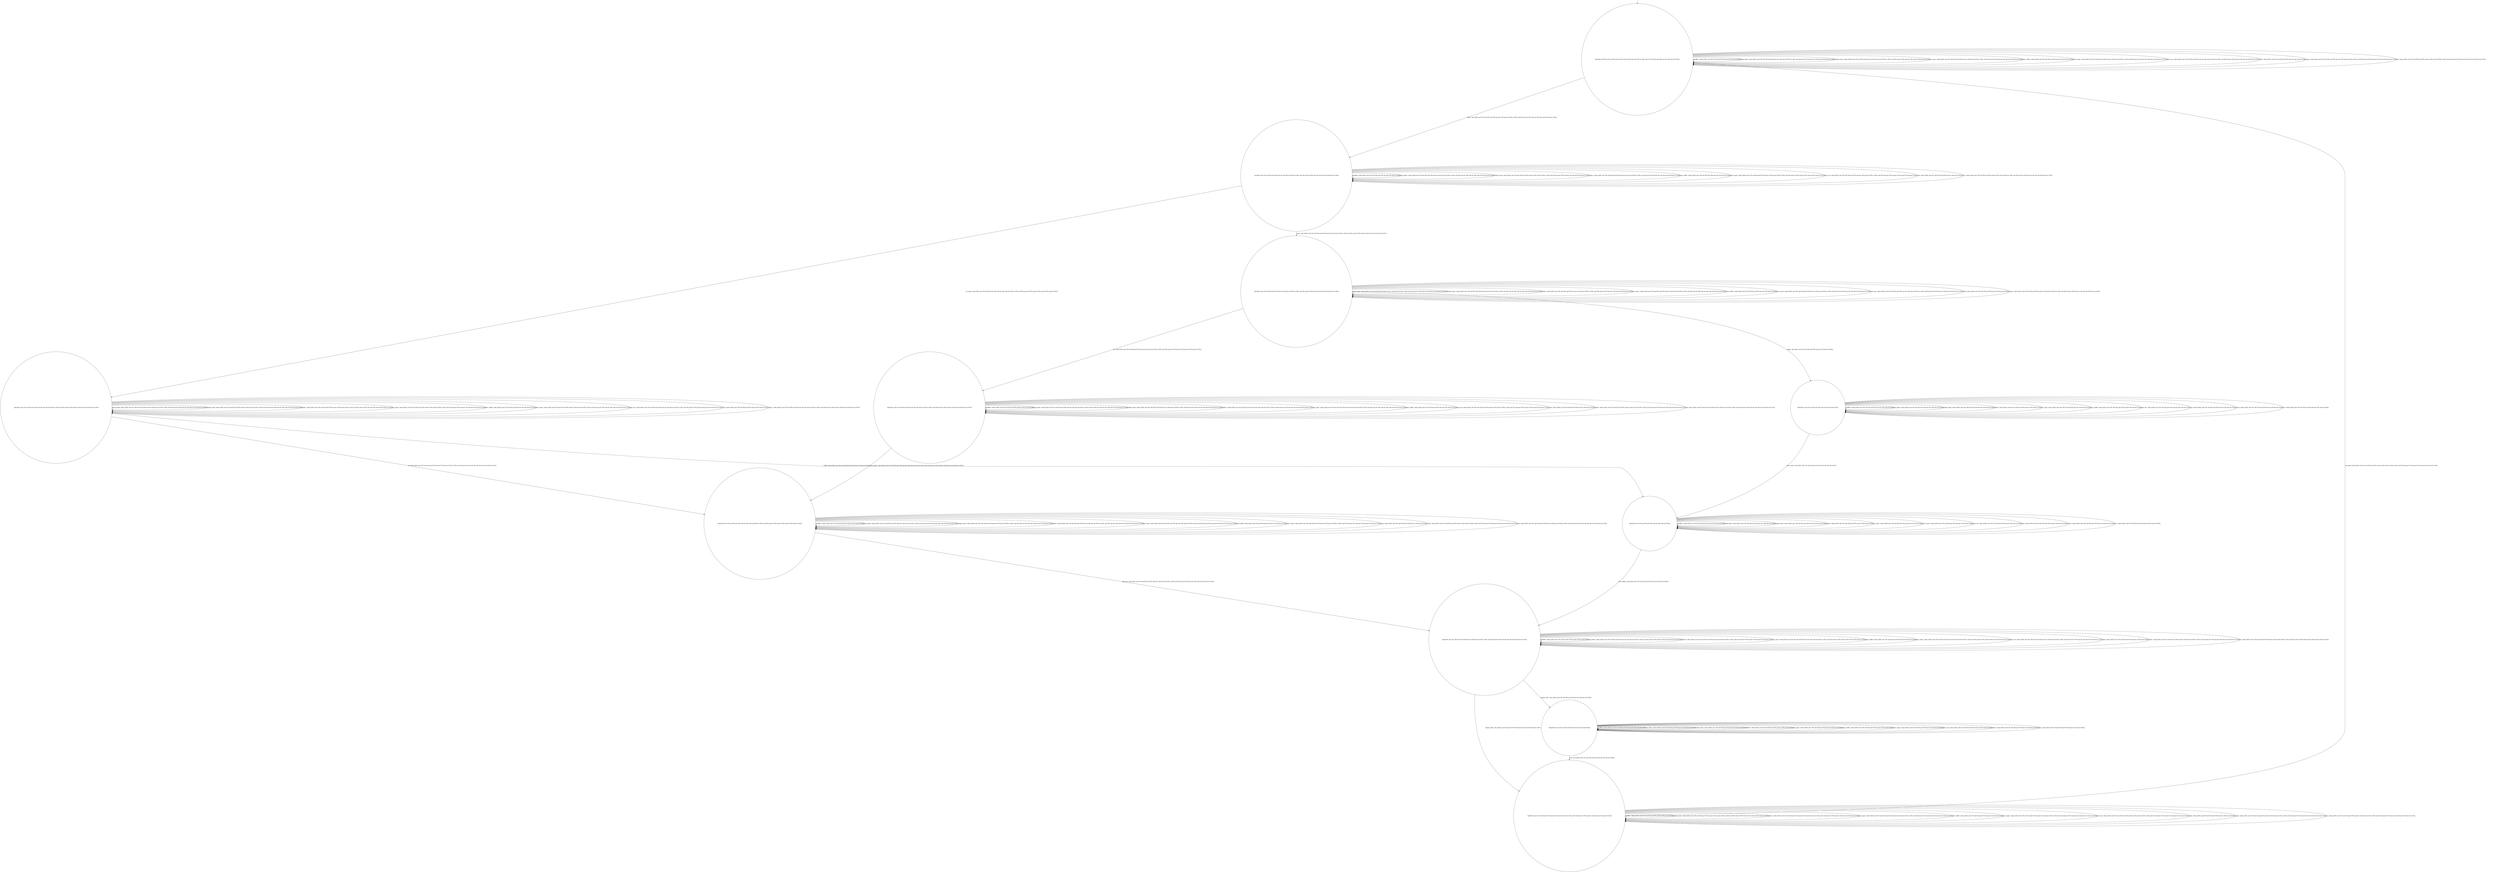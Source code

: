 digraph g {
	edge [lblstyle="above, sloped"];
	s0 [shape="circle" label="0@[((DOL and TEA and not TON and not CAP and not EUR and not COF) or (DOL and COF and TEA and TON and not CAP and not EUR))]"];
	s1 [shape="circle" label="1@[((DOL and COF and TEA and TON and not CAP and not EUR) or (DOL and TEA and not TON and not CAP and not EUR and not COF))]"];
	s2 [shape="circle" label="2@[((DOL and COF and TEA and TON and not CAP and not EUR) or (DOL and TEA and not TON and not CAP and not EUR and not COF))]"];
	s3 [shape="circle" label="3@[((DOL and COF and TEA and TON and not CAP and not EUR) or (DOL and TEA and not TON and not CAP and not EUR and not COF))]"];
	s4 [shape="circle" label="4@[((DOL and COF and TEA and TON and not CAP and not EUR) or (DOL and TEA and not TON and not CAP and not EUR and not COF))]"];
	s5 [shape="circle" label="5@[((DOL and COF and TEA and TON and not CAP and not EUR) or (DOL and TEA and not TON and not CAP and not EUR and not COF))]"];
	s6 [shape="circle" label="6@[((DOL and COF and TEA and TON and not CAP and not EUR) or (DOL and TEA and not TON and not CAP and not EUR and not COF))]"];
	s7 [shape="circle" label="7@[((DOL and COF and TEA and TON and not CAP and not EUR) or (DOL and TEA and not TON and not CAP and not EUR and not COF))]"];
	s8 [shape="circle" label="8@[((DOL and COF and TEA and TON and not CAP and not EUR))]"];
	s9 [shape="circle" label="9@[((DOL and COF and TEA and TON and not CAP and not EUR))]"];
	s10 [shape="circle" label="10@[((DOL and COF and TEA and TON and not CAP and not EUR))]"];
	s0 -> s0 [label="coffee / nok() [((DOL and COF and TEA and TON and not CAP and not EUR))]"];
	s0 -> s0 [label="cup_taken / nok() [((DOL and COF and TEA and TON and not CAP and not EUR) or (DOL and TEA and not TON and not CAP and not EUR and not COF))]"];
	s0 -> s0 [label="display_done / nok() [((DOL and COF and TEA and TON and not CAP and not EUR) or (DOL and TEA and not TON and not CAP and not EUR and not COF))]"];
	s0 -> s1 [label="dollar / ok() [((DOL and COF and TEA and TON and not CAP and not EUR) or (DOL and TEA and not TON and not CAP and not EUR and not COF))]"];
	s0 -> s0 [label="no_sugar / nok() [((DOL and COF and TEA and TON and not CAP and not EUR) or (DOL and TEA and not TON and not CAP and not EUR and not COF))]"];
	s0 -> s0 [label="pour_coffee / nok() [((DOL and COF and TEA and TON and not CAP and not EUR))]"];
	s0 -> s0 [label="pour_sugar / nok() [((DOL and COF and TEA and TON and not CAP and not EUR) or (DOL and TEA and not TON and not CAP and not EUR and not COF))]"];
	s0 -> s0 [label="pour_tea / nok() [((DOL and COF and TEA and TON and not CAP and not EUR) or (DOL and TEA and not TON and not CAP and not EUR and not COF))]"];
	s0 -> s0 [label="ring / nok() [((DOL and COF and TEA and TON and not CAP and not EUR))]"];
	s0 -> s0 [label="sugar / nok() [((DOL and COF and TEA and TON and not CAP and not EUR) or (DOL and TEA and not TON and not CAP and not EUR and not COF))]"];
	s0 -> s0 [label="tea / nok() [((DOL and COF and TEA and TON and not CAP and not EUR) or (DOL and TEA and not TON and not CAP and not EUR and not COF))]"];
	s1 -> s1 [label="coffee / nok() [((DOL and COF and TEA and TON and not CAP and not EUR))]"];
	s1 -> s1 [label="cup_taken / nok() [((DOL and COF and TEA and TON and not CAP and not EUR) or (DOL and TEA and not TON and not CAP and not EUR and not COF))]"];
	s1 -> s1 [label="display_done / nok() [((DOL and COF and TEA and TON and not CAP and not EUR) or (DOL and TEA and not TON and not CAP and not EUR and not COF))]"];
	s1 -> s1 [label="dollar / nok() [((DOL and COF and TEA and TON and not CAP and not EUR) or (DOL and TEA and not TON and not CAP and not EUR and not COF))]"];
	s1 -> s2 [label="no_sugar / ok() [((DOL and COF and TEA and TON and not CAP and not EUR) or (DOL and TEA and not TON and not CAP and not EUR and not COF))]"];
	s1 -> s1 [label="pour_coffee / nok() [((DOL and COF and TEA and TON and not CAP and not EUR))]"];
	s1 -> s1 [label="pour_sugar / nok() [((DOL and COF and TEA and TON and not CAP and not EUR) or (DOL and TEA and not TON and not CAP and not EUR and not COF))]"];
	s1 -> s1 [label="pour_tea / nok() [((DOL and COF and TEA and TON and not CAP and not EUR) or (DOL and TEA and not TON and not CAP and not EUR and not COF))]"];
	s1 -> s1 [label="ring / nok() [((DOL and COF and TEA and TON and not CAP and not EUR))]"];
	s1 -> s3 [label="sugar / ok() [((DOL and COF and TEA and TON and not CAP and not EUR) or (DOL and TEA and not TON and not CAP and not EUR and not COF))]"];
	s1 -> s1 [label="tea / nok() [((DOL and COF and TEA and TON and not CAP and not EUR) or (DOL and TEA and not TON and not CAP and not EUR and not COF))]"];
	s2 -> s9 [label="coffee / ok() [((DOL and COF and TEA and TON and not CAP and not EUR))]"];
	s2 -> s2 [label="cup_taken / nok() [((DOL and COF and TEA and TON and not CAP and not EUR) or (DOL and TEA and not TON and not CAP and not EUR and not COF))]"];
	s2 -> s2 [label="display_done / nok() [((DOL and COF and TEA and TON and not CAP and not EUR) or (DOL and TEA and not TON and not CAP and not EUR and not COF))]"];
	s2 -> s2 [label="dollar / nok() [((DOL and COF and TEA and TON and not CAP and not EUR) or (DOL and TEA and not TON and not CAP and not EUR and not COF))]"];
	s2 -> s2 [label="no_sugar / nok() [((DOL and COF and TEA and TON and not CAP and not EUR) or (DOL and TEA and not TON and not CAP and not EUR and not COF))]"];
	s2 -> s2 [label="pour_coffee / nok() [((DOL and COF and TEA and TON and not CAP and not EUR))]"];
	s2 -> s2 [label="pour_sugar / nok() [((DOL and COF and TEA and TON and not CAP and not EUR) or (DOL and TEA and not TON and not CAP and not EUR and not COF))]"];
	s2 -> s2 [label="pour_tea / nok() [((DOL and COF and TEA and TON and not CAP and not EUR) or (DOL and TEA and not TON and not CAP and not EUR and not COF))]"];
	s2 -> s2 [label="ring / nok() [((DOL and COF and TEA and TON and not CAP and not EUR))]"];
	s2 -> s2 [label="sugar / void() [((DOL and COF and TEA and TON and not CAP and not EUR) or (DOL and TEA and not TON and not CAP and not EUR and not COF))]"];
	s2 -> s5 [label="tea / ok() [((DOL and COF and TEA and TON and not CAP and not EUR) or (DOL and TEA and not TON and not CAP and not EUR and not COF))]"];
	s3 -> s8 [label="coffee / ok() [((DOL and COF and TEA and TON and not CAP and not EUR))]"];
	s3 -> s3 [label="cup_taken / nok() [((DOL and COF and TEA and TON and not CAP and not EUR) or (DOL and TEA and not TON and not CAP and not EUR and not COF))]"];
	s3 -> s3 [label="display_done / nok() [((DOL and COF and TEA and TON and not CAP and not EUR) or (DOL and TEA and not TON and not CAP and not EUR and not COF))]"];
	s3 -> s3 [label="dollar / nok() [((DOL and COF and TEA and TON and not CAP and not EUR) or (DOL and TEA and not TON and not CAP and not EUR and not COF))]"];
	s3 -> s3 [label="no_sugar / void() [((DOL and COF and TEA and TON and not CAP and not EUR) or (DOL and TEA and not TON and not CAP and not EUR and not COF))]"];
	s3 -> s3 [label="pour_coffee / nok() [((DOL and COF and TEA and TON and not CAP and not EUR))]"];
	s3 -> s3 [label="pour_sugar / nok() [((DOL and COF and TEA and TON and not CAP and not EUR) or (DOL and TEA and not TON and not CAP and not EUR and not COF))]"];
	s3 -> s3 [label="pour_tea / nok() [((DOL and COF and TEA and TON and not CAP and not EUR) or (DOL and TEA and not TON and not CAP and not EUR and not COF))]"];
	s3 -> s3 [label="ring / nok() [((DOL and COF and TEA and TON and not CAP and not EUR))]"];
	s3 -> s3 [label="sugar / nok() [((DOL and COF and TEA and TON and not CAP and not EUR) or (DOL and TEA and not TON and not CAP and not EUR and not COF))]"];
	s3 -> s4 [label="tea / ok() [((DOL and COF and TEA and TON and not CAP and not EUR) or (DOL and TEA and not TON and not CAP and not EUR and not COF))]"];
	s4 -> s4 [label="coffee / void() [((DOL and COF and TEA and TON and not CAP and not EUR))]"];
	s4 -> s4 [label="cup_taken / nok() [((DOL and COF and TEA and TON and not CAP and not EUR) or (DOL and TEA and not TON and not CAP and not EUR and not COF))]"];
	s4 -> s4 [label="display_done / nok() [((DOL and COF and TEA and TON and not CAP and not EUR) or (DOL and TEA and not TON and not CAP and not EUR and not COF))]"];
	s4 -> s4 [label="dollar / nok() [((DOL and COF and TEA and TON and not CAP and not EUR) or (DOL and TEA and not TON and not CAP and not EUR and not COF))]"];
	s4 -> s4 [label="no_sugar / nok() [((DOL and COF and TEA and TON and not CAP and not EUR) or (DOL and TEA and not TON and not CAP and not EUR and not COF))]"];
	s4 -> s4 [label="pour_coffee / nok() [((DOL and COF and TEA and TON and not CAP and not EUR))]"];
	s4 -> s5 [label="pour_sugar / ok() [((DOL and COF and TEA and TON and not CAP and not EUR) or (DOL and TEA and not TON and not CAP and not EUR and not COF))]"];
	s4 -> s4 [label="pour_tea / nok() [((DOL and COF and TEA and TON and not CAP and not EUR) or (DOL and TEA and not TON and not CAP and not EUR and not COF))]"];
	s4 -> s4 [label="ring / nok() [((DOL and COF and TEA and TON and not CAP and not EUR))]"];
	s4 -> s4 [label="sugar / nok() [((DOL and COF and TEA and TON and not CAP and not EUR) or (DOL and TEA and not TON and not CAP and not EUR and not COF))]"];
	s4 -> s4 [label="tea / nok() [((DOL and COF and TEA and TON and not CAP and not EUR) or (DOL and TEA and not TON and not CAP and not EUR and not COF))]"];
	s5 -> s5 [label="coffee / void() [((DOL and COF and TEA and TON and not CAP and not EUR))]"];
	s5 -> s5 [label="cup_taken / nok() [((DOL and COF and TEA and TON and not CAP and not EUR) or (DOL and TEA and not TON and not CAP and not EUR and not COF))]"];
	s5 -> s5 [label="display_done / nok() [((DOL and COF and TEA and TON and not CAP and not EUR) or (DOL and TEA and not TON and not CAP and not EUR and not COF))]"];
	s5 -> s5 [label="dollar / nok() [((DOL and COF and TEA and TON and not CAP and not EUR) or (DOL and TEA and not TON and not CAP and not EUR and not COF))]"];
	s5 -> s5 [label="no_sugar / nok() [((DOL and COF and TEA and TON and not CAP and not EUR) or (DOL and TEA and not TON and not CAP and not EUR and not COF))]"];
	s5 -> s5 [label="pour_coffee / nok() [((DOL and COF and TEA and TON and not CAP and not EUR))]"];
	s5 -> s5 [label="pour_sugar / nok() [((DOL and COF and TEA and TON and not CAP and not EUR) or (DOL and TEA and not TON and not CAP and not EUR and not COF))]"];
	s5 -> s6 [label="pour_tea / ok() [((DOL and COF and TEA and TON and not CAP and not EUR) or (DOL and TEA and not TON and not CAP and not EUR and not COF))]"];
	s5 -> s5 [label="ring / nok() [((DOL and COF and TEA and TON and not CAP and not EUR))]"];
	s5 -> s5 [label="sugar / nok() [((DOL and COF and TEA and TON and not CAP and not EUR) or (DOL and TEA and not TON and not CAP and not EUR and not COF))]"];
	s5 -> s5 [label="tea / nok() [((DOL and COF and TEA and TON and not CAP and not EUR) or (DOL and TEA and not TON and not CAP and not EUR and not COF))]"];
	s6 -> s6 [label="coffee / nok() [((DOL and COF and TEA and TON and not CAP and not EUR))]"];
	s6 -> s6 [label="cup_taken / nok() [((DOL and COF and TEA and TON and not CAP and not EUR) or (DOL and TEA and not TON and not CAP and not EUR and not COF))]"];
	s6 -> s10 [label="display_done / ok() [((DOL and COF and TEA and TON and not CAP and not EUR))]"];
	s6 -> s7 [label="display_done / ok() [((DOL and TEA and not TON and not CAP and not EUR and not COF))]"];
	s6 -> s6 [label="dollar / nok() [((DOL and COF and TEA and TON and not CAP and not EUR) or (DOL and TEA and not TON and not CAP and not EUR and not COF))]"];
	s6 -> s6 [label="no_sugar / nok() [((DOL and COF and TEA and TON and not CAP and not EUR) or (DOL and TEA and not TON and not CAP and not EUR and not COF))]"];
	s6 -> s6 [label="pour_coffee / nok() [((DOL and COF and TEA and TON and not CAP and not EUR))]"];
	s6 -> s6 [label="pour_sugar / nok() [((DOL and COF and TEA and TON and not CAP and not EUR) or (DOL and TEA and not TON and not CAP and not EUR and not COF))]"];
	s6 -> s6 [label="pour_tea / nok() [((DOL and COF and TEA and TON and not CAP and not EUR) or (DOL and TEA and not TON and not CAP and not EUR and not COF))]"];
	s6 -> s6 [label="ring / nok() [((DOL and COF and TEA and TON and not CAP and not EUR))]"];
	s6 -> s6 [label="sugar / nok() [((DOL and COF and TEA and TON and not CAP and not EUR) or (DOL and TEA and not TON and not CAP and not EUR and not COF))]"];
	s6 -> s6 [label="tea / nok() [((DOL and COF and TEA and TON and not CAP and not EUR) or (DOL and TEA and not TON and not CAP and not EUR and not COF))]"];
	s7 -> s7 [label="coffee / nok() [((DOL and COF and TEA and TON and not CAP and not EUR))]"];
	s7 -> s0 [label="cup_taken / ok() [((DOL and COF and TEA and TON and not CAP and not EUR) or (DOL and TEA and not TON and not CAP and not EUR and not COF))]"];
	s7 -> s7 [label="display_done / nok() [((DOL and COF and TEA and TON and not CAP and not EUR) or (DOL and TEA and not TON and not CAP and not EUR and not COF))]"];
	s7 -> s7 [label="dollar / nok() [((DOL and COF and TEA and TON and not CAP and not EUR) or (DOL and TEA and not TON and not CAP and not EUR and not COF))]"];
	s7 -> s7 [label="no_sugar / nok() [((DOL and COF and TEA and TON and not CAP and not EUR) or (DOL and TEA and not TON and not CAP and not EUR and not COF))]"];
	s7 -> s7 [label="pour_coffee / nok() [((DOL and COF and TEA and TON and not CAP and not EUR))]"];
	s7 -> s7 [label="pour_sugar / nok() [((DOL and COF and TEA and TON and not CAP and not EUR) or (DOL and TEA and not TON and not CAP and not EUR and not COF))]"];
	s7 -> s7 [label="pour_tea / nok() [((DOL and COF and TEA and TON and not CAP and not EUR) or (DOL and TEA and not TON and not CAP and not EUR and not COF))]"];
	s7 -> s7 [label="ring / nok() [((DOL and COF and TEA and TON and not CAP and not EUR))]"];
	s7 -> s7 [label="sugar / nok() [((DOL and COF and TEA and TON and not CAP and not EUR) or (DOL and TEA and not TON and not CAP and not EUR and not COF))]"];
	s7 -> s7 [label="tea / nok() [((DOL and COF and TEA and TON and not CAP and not EUR) or (DOL and TEA and not TON and not CAP and not EUR and not COF))]"];
	s8 -> s8 [label="coffee / nok() [((DOL and COF and TEA and TON and not CAP and not EUR))]"];
	s8 -> s8 [label="cup_taken / nok() [((DOL and COF and TEA and TON and not CAP and not EUR))]"];
	s8 -> s8 [label="display_done / nok() [((DOL and COF and TEA and TON and not CAP and not EUR))]"];
	s8 -> s8 [label="dollar / nok() [((DOL and COF and TEA and TON and not CAP and not EUR))]"];
	s8 -> s8 [label="no_sugar / nok() [((DOL and COF and TEA and TON and not CAP and not EUR))]"];
	s8 -> s8 [label="pour_coffee / nok() [((DOL and COF and TEA and TON and not CAP and not EUR))]"];
	s8 -> s9 [label="pour_sugar / ok() [((DOL and COF and TEA and TON and not CAP and not EUR))]"];
	s8 -> s8 [label="pour_tea / nok() [((DOL and COF and TEA and TON and not CAP and not EUR))]"];
	s8 -> s8 [label="ring / nok() [((DOL and COF and TEA and TON and not CAP and not EUR))]"];
	s8 -> s8 [label="sugar / nok() [((DOL and COF and TEA and TON and not CAP and not EUR))]"];
	s8 -> s8 [label="tea / void() [((DOL and COF and TEA and TON and not CAP and not EUR))]"];
	s9 -> s9 [label="coffee / nok() [((DOL and COF and TEA and TON and not CAP and not EUR))]"];
	s9 -> s9 [label="cup_taken / nok() [((DOL and COF and TEA and TON and not CAP and not EUR))]"];
	s9 -> s9 [label="display_done / nok() [((DOL and COF and TEA and TON and not CAP and not EUR))]"];
	s9 -> s9 [label="dollar / nok() [((DOL and COF and TEA and TON and not CAP and not EUR))]"];
	s9 -> s9 [label="no_sugar / nok() [((DOL and COF and TEA and TON and not CAP and not EUR))]"];
	s9 -> s6 [label="pour_coffee / ok() [((DOL and COF and TEA and TON and not CAP and not EUR))]"];
	s9 -> s9 [label="pour_sugar / nok() [((DOL and COF and TEA and TON and not CAP and not EUR))]"];
	s9 -> s9 [label="pour_tea / nok() [((DOL and COF and TEA and TON and not CAP and not EUR))]"];
	s9 -> s9 [label="ring / nok() [((DOL and COF and TEA and TON and not CAP and not EUR))]"];
	s9 -> s9 [label="sugar / nok() [((DOL and COF and TEA and TON and not CAP and not EUR))]"];
	s9 -> s9 [label="tea / void() [((DOL and COF and TEA and TON and not CAP and not EUR))]"];
	s10 -> s10 [label="coffee / nok() [((DOL and COF and TEA and TON and not CAP and not EUR))]"];
	s10 -> s10 [label="cup_taken / nok() [((DOL and COF and TEA and TON and not CAP and not EUR))]"];
	s10 -> s10 [label="display_done / nok() [((DOL and COF and TEA and TON and not CAP and not EUR))]"];
	s10 -> s10 [label="dollar / nok() [((DOL and COF and TEA and TON and not CAP and not EUR))]"];
	s10 -> s10 [label="no_sugar / nok() [((DOL and COF and TEA and TON and not CAP and not EUR))]"];
	s10 -> s10 [label="pour_coffee / nok() [((DOL and COF and TEA and TON and not CAP and not EUR))]"];
	s10 -> s10 [label="pour_sugar / nok() [((DOL and COF and TEA and TON and not CAP and not EUR))]"];
	s10 -> s10 [label="pour_tea / nok() [((DOL and COF and TEA and TON and not CAP and not EUR))]"];
	s10 -> s7 [label="ring / ok() [((DOL and COF and TEA and TON and not CAP and not EUR))]"];
	s10 -> s10 [label="sugar / nok() [((DOL and COF and TEA and TON and not CAP and not EUR))]"];
	s10 -> s10 [label="tea / nok() [((DOL and COF and TEA and TON and not CAP and not EUR))]"];
	__start0 [label="" shape="none" width="0" height="0"];
	__start0 -> s0;
}